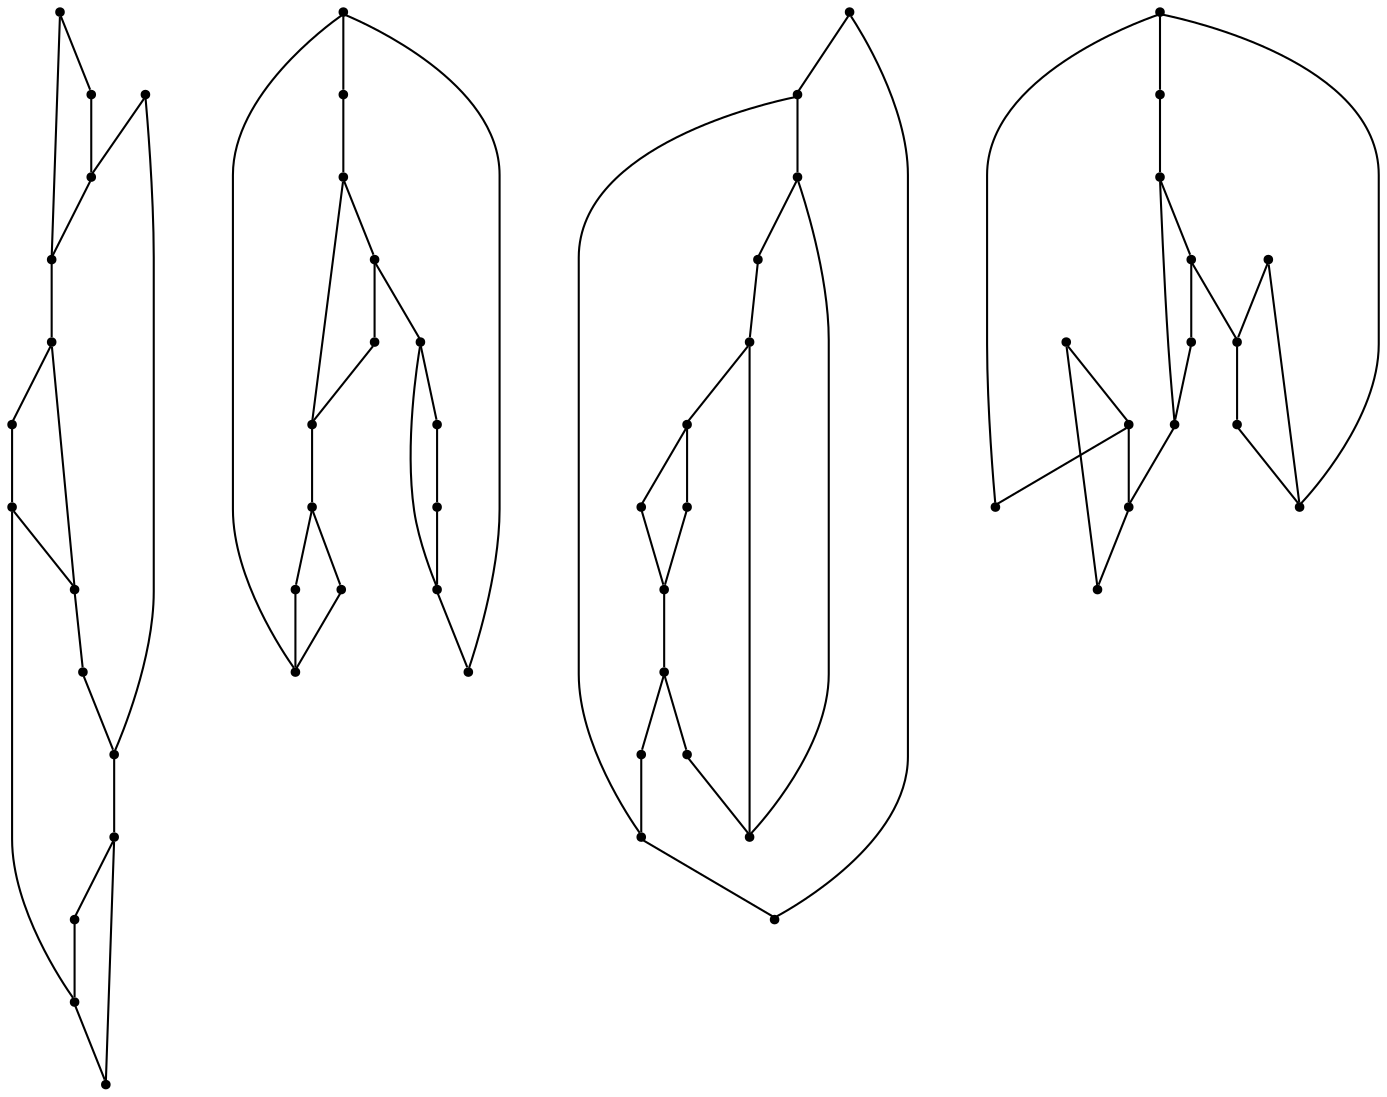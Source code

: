 graph {
  node [shape=point,comment="{\"directed\":false,\"doi\":\"10.1007/11618058_37\",\"figure\":\"1\"}"]

  v0 [pos="1398.760215297965,309.68304504218617"]
  v1 [pos="1362.8160292514535,385.99602099215326"]
  v2 [pos="1356.127239280523,350.12079948404676"]
  v3 [pos="1286.426812318314,403.9961613738695"]
  v4 [pos="1356.064730196221,305.1829463680813"]
  v5 [pos="1329.0597247456396,269.2452270216497"]
  v6 [pos="1324.683898074128,327.6206240069015"]
  v7 [pos="1353.8143395712211,237.807606349323"]
  v8 [pos="1288.7397120276162,291.7454660774708"]
  v9 [pos="1248.2946811409884,273.7453256957546"]
  v10 [pos="1214.600949309593,385.9960209921533"]
  v11 [pos="1263.985097202035,345.6207643886177"]
  v12 [pos="1221.3521847747093,305.1829463680813"]
  v13 [pos="1219.0392850654068,237.807606349323"]
  v14 [pos="1174.1559184229652,327.6206240069015"]
  v15 [pos="1102.705109920058,344.6832968137424"]
  v16 [pos="1046.569694767442,326.74559069167543"]
  v17 [pos="1066.823464752907,241.3700467125251"]
  v18 [pos="983.6829487645349,245.87014538662999"]
  v19 [pos="1057.7592659883721,376.1209810647448"]
  v20 [pos="1030.816769622093,403.1210644799676"]
  v21 [pos="1019.6271348110465,277.37032747595754"]
  v22 [pos="990.4967569040698,403.1210644799676"]
  v23 [pos="1003.9367187500001,353.68330342592463"]
  v24 [pos="992.6846384447674,299.80800511477776"]
  v25 [pos="954.4900617732558,396.37104362616185"]
  v26 [pos="952.2396075581396,353.68330342592463"]
  v27 [pos="920.7962663517442,317.7455840794931"]
  v28 [pos="911.857101653343,367.1208472952109"]
  v29 [pos="947.7387627180233,272.8702923805285"]
  v30 [pos="842.6567314680233,301.120523298279"]
  v31 [pos="804.4621547965116,334.80812972898235"]
  v32 [pos="822.4029614825581,258.4951537790152"]
  v33 [pos="777.457101653343,249.4951471668329"]
  v34 [pos="795.460465116279,379.7459828449478"]
  v35 [pos="768.4554596656976,406.68356842184545"]
  v36 [pos="728.1354469476744,406.68356842184545"]
  v37 [pos="741.5754564861919,357.24580736780257"]
  v38 [pos="730.3233284883721,303.37044547797984"]
  v39 [pos="692.1287518168605,399.99604540636483"]
  v40 [pos="721.3217023982558,249.4951471668329"]
  v41 [pos="689.9408225835756,357.24580736780257"]
  v42 [pos="658.4349563953488,321.370585859696"]
  v43 [pos="649.4958393895349,370.74584907541384"]
  v44 [pos="685.4400254360465,276.43285990108217"]
  v45 [pos="577.6074672965116,244.9951120714038"]
  v46 [pos="528.1607467296512,244.99511207140387"]
  v47 [pos="577.6074672965116,294.37043886579755"]
  v48 [pos="379.9456667877907,244.99511207140387"]
  v49 [pos="528.1607467296511,294.37043886579755"]
  v50 [pos="528.1607467296511,343.8082634985162"]
  v51 [pos="528.1607467296512,393.24602455255916"]
  v52 [pos="478.77656704215116,294.37043886579755"]
  v53 [pos="478.77656704215116,343.8082634985162"]
  v54 [pos="478.7765670421511,393.24602455255916"]
  v55 [pos="429.39237940588663,393.2460245525591"]
  v56 [pos="429.39237940588663,343.8082634985162"]
  v57 [pos="379.9456667877907,343.8082634985162"]
  v58 [pos="379.9456667877907,294.37043886579755"]
  v59 [pos="379.9456667877907,393.24602455255916"]

  v0 -- v1 [id="-1",pos="1398.760215297965,309.68304504218617 1362.8160292514535,385.99602099215326 1362.8160292514535,385.99602099215326 1362.8160292514535,385.99602099215326"]
  v59 -- v57 [id="-2",pos="379.9456667877907,393.24602455255916 379.9456667877907,343.8082634985162 379.9456667877907,343.8082634985162 379.9456667877907,343.8082634985162"]
  v57 -- v58 [id="-3",pos="379.9456667877907,343.8082634985162 379.9456667877907,294.37043886579755 379.9456667877907,294.37043886579755 379.9456667877907,294.37043886579755"]
  v59 -- v55 [id="-4",pos="379.9456667877907,393.24602455255916 429.39237940588663,393.2460245525591 429.39237940588663,393.2460245525591 429.39237940588663,393.2460245525591"]
  v58 -- v48 [id="-5",pos="379.9456667877907,294.37043886579755 379.9456667877907,244.99511207140387 379.9456667877907,244.99511207140387 379.9456667877907,244.99511207140387"]
  v58 -- v52 [id="-6",pos="379.9456667877907,294.37043886579755 478.77656704215116,294.37043886579755 478.77656704215116,294.37043886579755 478.77656704215116,294.37043886579755"]
  v55 -- v56 [id="-7",pos="429.39237940588663,393.2460245525591 429.39237940588663,343.8082634985162 429.39237940588663,343.8082634985162 429.39237940588663,343.8082634985162"]
  v56 -- v57 [id="-8",pos="429.39237940588663,343.8082634985162 379.9456667877907,343.8082634985162 379.9456667877907,343.8082634985162 379.9456667877907,343.8082634985162"]
  v54 -- v55 [id="-9",pos="478.7765670421511,393.24602455255916 429.39237940588663,393.2460245525591 429.39237940588663,393.2460245525591 429.39237940588663,393.2460245525591"]
  v54 -- v51 [id="-10",pos="478.7765670421511,393.24602455255916 528.1607467296512,393.24602455255916 528.1607467296512,393.24602455255916 528.1607467296512,393.24602455255916"]
  v53 -- v54 [id="-11",pos="478.77656704215116,343.8082634985162 478.7765670421511,393.24602455255916 478.7765670421511,393.24602455255916 478.7765670421511,393.24602455255916"]
  v53 -- v50 [id="-12",pos="478.77656704215116,343.8082634985162 528.1607467296511,343.8082634985162 528.1607467296511,343.8082634985162 528.1607467296511,343.8082634985162"]
  v52 -- v53 [id="-13",pos="478.77656704215116,294.37043886579755 478.77656704215116,343.8082634985162 478.77656704215116,343.8082634985162 478.77656704215116,343.8082634985162"]
  v51 -- v50 [id="-14",pos="528.1607467296512,393.24602455255916 528.1607467296511,343.8082634985162 528.1607467296511,343.8082634985162 528.1607467296511,343.8082634985162"]
  v50 -- v49 [id="-15",pos="528.1607467296511,343.8082634985162 528.1607467296511,294.37043886579755 528.1607467296511,294.37043886579755 528.1607467296511,294.37043886579755"]
  v49 -- v47 [id="-16",pos="528.1607467296511,294.37043886579755 577.6074672965116,294.37043886579755 577.6074672965116,294.37043886579755 577.6074672965116,294.37043886579755"]
  v46 -- v49 [id="-17",pos="528.1607467296512,244.99511207140387 528.1607467296511,294.37043886579755 528.1607467296511,294.37043886579755 528.1607467296511,294.37043886579755"]
  v46 -- v48 [id="-18",pos="528.1607467296512,244.99511207140387 379.9456667877907,244.99511207140387 379.9456667877907,244.99511207140387 379.9456667877907,244.99511207140387"]
  v47 -- v45 [id="-19",pos="577.6074672965116,294.37043886579755 577.6074672965116,244.9951120714038 577.6074672965116,244.9951120714038 577.6074672965116,244.9951120714038"]
  v45 -- v46 [id="-20",pos="577.6074672965116,244.9951120714038 528.1607467296512,244.99511207140387 528.1607467296512,244.99511207140387 528.1607467296512,244.99511207140387"]
  v43 -- v42 [id="-21",pos="649.4958393895349,370.74584907541384 658.4349563953488,321.370585859696 658.4349563953488,321.370585859696 658.4349563953488,321.370585859696"]
  v42 -- v44 [id="-22",pos="658.4349563953488,321.370585859696 685.4400254360465,276.43285990108217 685.4400254360465,276.43285990108217 685.4400254360465,276.43285990108217"]
  v44 -- v38 [id="-23",pos="685.4400254360465,276.43285990108217 730.3233284883721,303.37044547797984 730.3233284883721,303.37044547797984 730.3233284883721,303.37044547797984"]
  v44 -- v40 [id="-24",pos="685.4400254360465,276.43285990108217 721.3217023982558,249.4951471668329 721.3217023982558,249.4951471668329 721.3217023982558,249.4951471668329"]
  v39 -- v43 [id="-25",pos="692.1287518168605,399.99604540636483 649.4958393895349,370.74584907541384 649.4958393895349,370.74584907541384 649.4958393895349,370.74584907541384"]
  v41 -- v42 [id="-26",pos="689.9408225835756,357.24580736780257 658.4349563953488,321.370585859696 658.4349563953488,321.370585859696 658.4349563953488,321.370585859696"]
  v39 -- v41 [id="-27",pos="692.1287518168605,399.99604540636483 689.9408225835756,357.24580736780257 689.9408225835756,357.24580736780257 689.9408225835756,357.24580736780257"]
  v40 -- v33 [id="-28",pos="721.3217023982558,249.4951471668329 777.457101653343,249.4951471668329 777.457101653343,249.4951471668329 777.457101653343,249.4951471668329"]
  v36 -- v39 [id="-29",pos="728.1354469476744,406.68356842184545 692.1287518168605,399.99604540636483 692.1287518168605,399.99604540636483 692.1287518168605,399.99604540636483"]
  v38 -- v37 [id="-30",pos="730.3233284883721,303.37044547797984 741.5754564861919,357.24580736780257 741.5754564861919,357.24580736780257 741.5754564861919,357.24580736780257"]
  v37 -- v34 [id="-31",pos="741.5754564861919,357.24580736780257 795.460465116279,379.7459828449478 795.460465116279,379.7459828449478 795.460465116279,379.7459828449478"]
  v37 -- v36 [id="-32",pos="741.5754564861919,357.24580736780257 728.1354469476744,406.68356842184545 728.1354469476744,406.68356842184545 728.1354469476744,406.68356842184545"]
  v35 -- v36 [id="-33",pos="768.4554596656976,406.68356842184545 728.1354469476744,406.68356842184545 728.1354469476744,406.68356842184545 728.1354469476744,406.68356842184545"]
  v33 -- v32 [id="-34",pos="777.457101653343,249.4951471668329 822.4029614825581,258.4951537790152 822.4029614825581,258.4951537790152 822.4029614825581,258.4951537790152"]
  v34 -- v35 [id="-35",pos="795.460465116279,379.7459828449478 768.4554596656976,406.68356842184545 768.4554596656976,406.68356842184545 768.4554596656976,406.68356842184545"]
  v31 -- v34 [id="-36",pos="804.4621547965116,334.80812972898235 795.460465116279,379.7459828449478 795.460465116279,379.7459828449478 795.460465116279,379.7459828449478"]
  v31 -- v33 [id="-37",pos="804.4621547965116,334.80812972898235 777.457101653343,249.4951471668329 777.457101653343,249.4951471668329 777.457101653343,249.4951471668329"]
  v32 -- v30 [id="-38",pos="822.4029614825581,258.4951537790152 842.6567314680233,301.120523298279 842.6567314680233,301.120523298279 842.6567314680233,301.120523298279"]
  v30 -- v31 [id="-39",pos="842.6567314680233,301.120523298279 804.4621547965116,334.80812972898235 804.4621547965116,334.80812972898235 804.4621547965116,334.80812972898235"]
  v28 -- v27 [id="-40",pos="911.857101653343,367.1208472952109 920.7962663517442,317.7455840794931 920.7962663517442,317.7455840794931 920.7962663517442,317.7455840794931"]
  v27 -- v29 [id="-41",pos="920.7962663517442,317.7455840794931 947.7387627180233,272.8702923805285 947.7387627180233,272.8702923805285 947.7387627180233,272.8702923805285"]
  v29 -- v24 [id="-42",pos="947.7387627180233,272.8702923805285 992.6846384447674,299.80800511477776 992.6846384447674,299.80800511477776 992.6846384447674,299.80800511477776"]
  v29 -- v18 [id="-43",pos="947.7387627180233,272.8702923805285 983.6829487645349,245.87014538662999 983.6829487645349,245.87014538662999 983.6829487645349,245.87014538662999"]
  v25 -- v28 [id="-44",pos="954.4900617732558,396.37104362616185 911.857101653343,367.1208472952109 911.857101653343,367.1208472952109 911.857101653343,367.1208472952109"]
  v26 -- v27 [id="-45",pos="952.2396075581396,353.68330342592463 920.7962663517442,317.7455840794931 920.7962663517442,317.7455840794931 920.7962663517442,317.7455840794931"]
  v25 -- v26 [id="-46",pos="954.4900617732558,396.37104362616185 952.2396075581396,353.68330342592463 952.2396075581396,353.68330342592463 952.2396075581396,353.68330342592463"]
  v22 -- v25 [id="-47",pos="990.4967569040698,403.1210644799676 954.4900617732558,396.37104362616185 954.4900617732558,396.37104362616185 954.4900617732558,396.37104362616185"]
  v24 -- v23 [id="-48",pos="992.6846384447674,299.80800511477776 1003.9367187500001,353.68330342592463 1003.9367187500001,353.68330342592463 1003.9367187500001,353.68330342592463"]
  v23 -- v22 [id="-49",pos="1003.9367187500001,353.68330342592463 990.4967569040698,403.1210644799676 990.4967569040698,403.1210644799676 990.4967569040698,403.1210644799676"]
  v23 -- v19 [id="-50",pos="1003.9367187500001,353.68330342592463 1057.7592659883721,376.1209810647448 1057.7592659883721,376.1209810647448 1057.7592659883721,376.1209810647448"]
  v21 -- v17 [id="-51",pos="1019.6271348110465,277.37032747595754 1066.823464752907,241.3700467125251 1066.823464752907,241.3700467125251 1066.823464752907,241.3700467125251"]
  v20 -- v22 [id="-52",pos="1030.816769622093,403.1210644799676 990.4967569040698,403.1210644799676 990.4967569040698,403.1210644799676 990.4967569040698,403.1210644799676"]
  v16 -- v21 [id="-53",pos="1046.569694767442,326.74559069167543 1019.6271348110465,277.37032747595754 1019.6271348110465,277.37032747595754 1019.6271348110465,277.37032747595754"]
  v19 -- v20 [id="-54",pos="1057.7592659883721,376.1209810647448 1030.816769622093,403.1210644799676 1030.816769622093,403.1210644799676 1030.816769622093,403.1210644799676"]
  v19 -- v15 [id="-55",pos="1057.7592659883721,376.1209810647448 1102.705109920058,344.6832968137424 1102.705109920058,344.6832968137424 1102.705109920058,344.6832968137424"]
  v17 -- v15 [id="-56",pos="1066.823464752907,241.3700467125251 1102.705109920058,344.6832968137424 1102.705109920058,344.6832968137424 1102.705109920058,344.6832968137424"]
  v17 -- v18 [id="-57",pos="1066.823464752907,241.3700467125251 983.6829487645349,245.87014538662999 983.6829487645349,245.87014538662999 983.6829487645349,245.87014538662999"]
  v15 -- v16 [id="-58",pos="1102.705109920058,344.6832968137424 1046.569694767442,326.74559069167543 1046.569694767442,326.74559069167543 1046.569694767442,326.74559069167543"]
  v14 -- v12 [id="-59",pos="1174.1559184229652,327.6206240069015 1221.3521847747093,305.1829463680813 1221.3521847747093,305.1829463680813 1221.3521847747093,305.1829463680813"]
  v10 -- v14 [id="-60",pos="1214.600949309593,385.9960209921533 1174.1559184229652,327.6206240069015 1174.1559184229652,327.6206240069015 1174.1559184229652,327.6206240069015"]
  v13 -- v14 [id="-61",pos="1219.0392850654068,237.807606349323 1174.1559184229652,327.6206240069015 1174.1559184229652,327.6206240069015 1174.1559184229652,327.6206240069015"]
  v13 -- v7 [id="-62",pos="1219.0392850654068,237.807606349323 1353.8143395712211,237.807606349323 1353.8143395712211,237.807606349323 1353.8143395712211,237.807606349323"]
  v12 -- v11 [id="-63",pos="1221.3521847747093,305.1829463680813 1263.985097202035,345.6207643886177 1263.985097202035,345.6207643886177 1263.985097202035,345.6207643886177"]
  v9 -- v12 [id="-64",pos="1248.2946811409884,273.7453256957546 1221.3521847747093,305.1829463680813 1221.3521847747093,305.1829463680813 1221.3521847747093,305.1829463680813"]
  v11 -- v8 [id="-65",pos="1263.985097202035,345.6207643886177 1288.7397120276162,291.7454660774708 1288.7397120276162,291.7454660774708 1288.7397120276162,291.7454660774708"]
  v3 -- v10 [id="-66",pos="1286.426812318314,403.9961613738695 1214.600949309593,385.9960209921533 1214.600949309593,385.9960209921533 1214.600949309593,385.9960209921533"]
  v8 -- v9 [id="-67",pos="1288.7397120276162,291.7454660774708 1248.2946811409884,273.7453256957546 1248.2946811409884,273.7453256957546 1248.2946811409884,273.7453256957546"]
  v8 -- v6 [id="-68",pos="1288.7397120276162,291.7454660774708 1324.683898074128,327.6206240069015 1324.683898074128,327.6206240069015 1324.683898074128,327.6206240069015"]
  v6 -- v3 [id="-69",pos="1324.683898074128,327.6206240069015 1286.426812318314,403.9961613738695 1286.426812318314,403.9961613738695 1286.426812318314,403.9961613738695"]
  v5 -- v7 [id="-70",pos="1329.0597247456396,269.2452270216497 1353.8143395712211,237.807606349323 1353.8143395712211,237.807606349323 1353.8143395712211,237.807606349323"]
  v7 -- v0 [id="-71",pos="1353.8143395712211,237.807606349323 1398.760215297965,309.68304504218617 1398.760215297965,309.68304504218617 1398.760215297965,309.68304504218617"]
  v2 -- v6 [id="-72",pos="1356.127239280523,350.12079948404676 1324.683898074128,327.6206240069015 1324.683898074128,327.6206240069015 1324.683898074128,327.6206240069015"]
  v4 -- v5 [id="-73",pos="1356.064730196221,305.1829463680813 1329.0597247456396,269.2452270216497 1329.0597247456396,269.2452270216497 1329.0597247456396,269.2452270216497"]
  v4 -- v0 [id="-74",pos="1356.064730196221,305.1829463680813 1398.760215297965,309.68304504218617 1398.760215297965,309.68304504218617 1398.760215297965,309.68304504218617"]
  v1 -- v3 [id="-75",pos="1362.8160292514535,385.99602099215326 1286.426812318314,403.9961613738695 1286.426812318314,403.9961613738695 1286.426812318314,403.9961613738695"]
  v1 -- v2 [id="-76",pos="1362.8160292514535,385.99602099215326 1356.127239280523,350.12079948404676 1356.127239280523,350.12079948404676 1356.127239280523,350.12079948404676"]
}